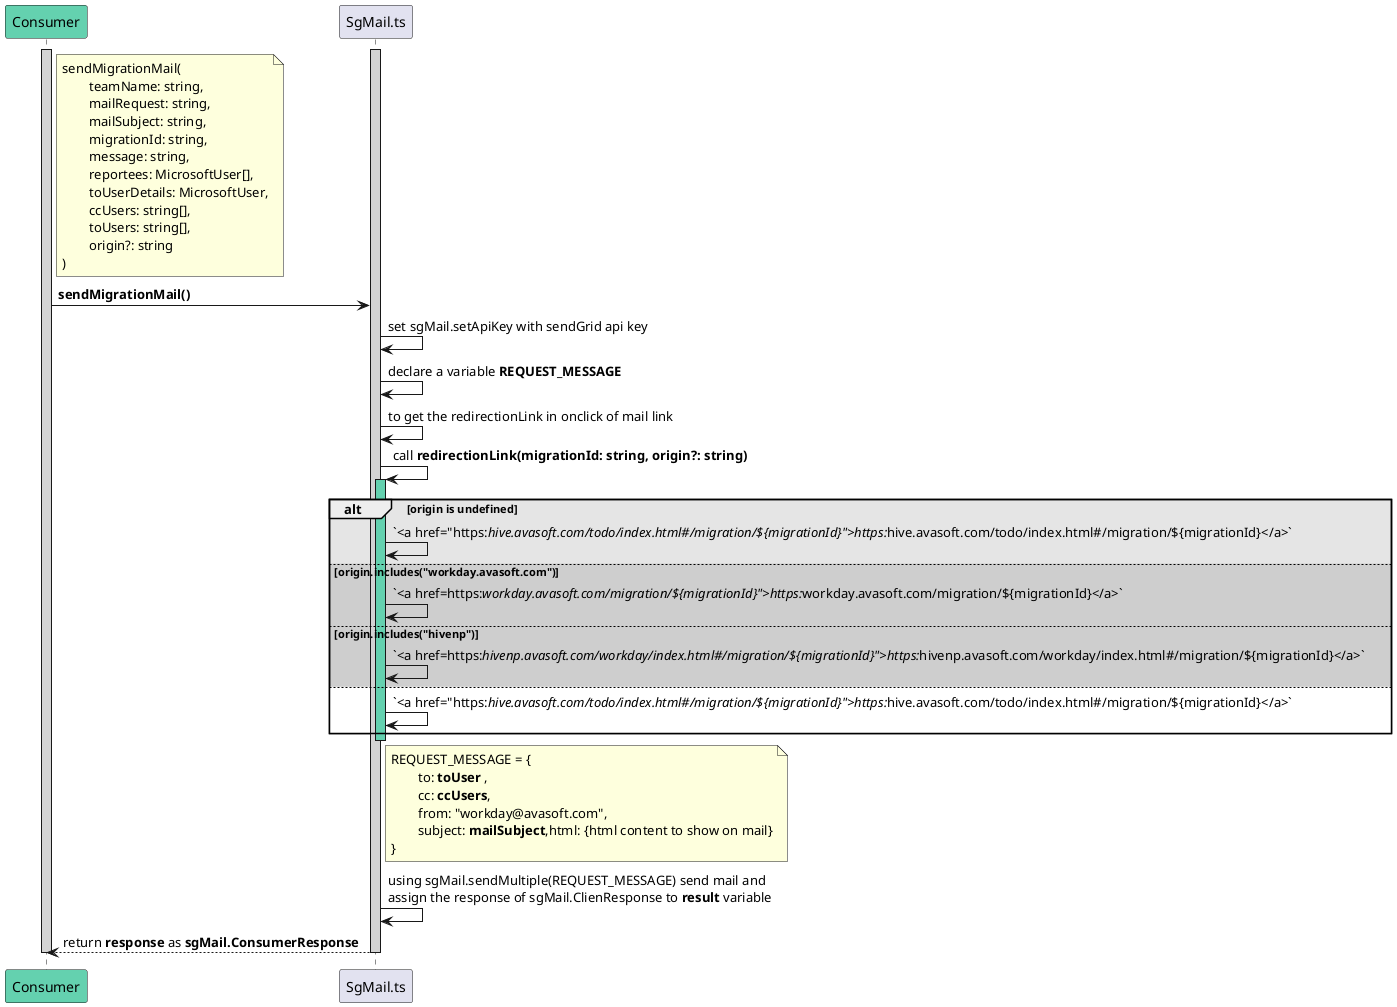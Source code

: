 @startuml getReporteeDetails method
participant Consumer #64D1AF
participant SgMail.ts

activate Consumer #D3D3D3
activate SgMail.ts #D3D3D3

note right of Consumer : sendMigrationMail(\n\tteamName: string,\n\tmailRequest: string,\n\tmailSubject: string,\n\tmigrationId: string,\n\tmessage: string,\n\treportees: MicrosoftUser[],\n\ttoUserDetails: MicrosoftUser,\n\tccUsers: string[],\n\ttoUsers: string[],\n\torigin?: string\n)
 
Consumer -> SgMail.ts : **sendMigrationMail()**

SgMail.ts -> SgMail.ts : set sgMail.setApiKey with sendGrid api key

SgMail.ts -> SgMail.ts : declare a variable **REQUEST_MESSAGE**

SgMail.ts -> SgMail.ts : to get the redirectionLink in onclick of mail link

SgMail.ts -> SgMail.ts : call **redirectionLink(migrationId: string, origin?: string)**

activate SgMail.ts #64D1AF

alt #0000001a origin is undefined
    SgMail.ts -> SgMail.ts : `<a href="https://hive.avasoft.com/todo/index.html#/migration/${migrationId}">https://hive.avasoft.com/todo/index.html#/migration/${migrationId}</a>`
else origin.includes("workday.avasoft.com")
    SgMail.ts -> SgMail.ts : `<a href=https://workday.avasoft.com/migration/${migrationId}">https://workday.avasoft.com/migration/${migrationId}</a>`
else origin.includes("hivenp")
    SgMail.ts -> SgMail.ts : `<a href=https://hivenp.avasoft.com/workday/index.html#/migration/${migrationId}">https://hivenp.avasoft.com/workday/index.html#/migration/${migrationId}</a>`
else #FFFFFF
    SgMail.ts -> SgMail.ts : `<a href="https://hive.avasoft.com/todo/index.html#/migration/${migrationId}">https://hive.avasoft.com/todo/index.html#/migration/${migrationId}</a>`
end

deactivate SgMail.ts 

note right of SgMail.ts : REQUEST_MESSAGE = {\n\tto: **toUser** , \n\tcc: **ccUsers**, \n\tfrom: "workday@avasoft.com", \n\tsubject: **mailSubject**,html: {html content to show on mail}\n}

SgMail.ts -> SgMail.ts : using sgMail.sendMultiple(REQUEST_MESSAGE) send mail and \nassign the response of sgMail.ClienResponse to **result** variable 

Consumer <-- SgMail.ts : return **response** as **sgMail.ConsumerResponse**
deactivate SgMail.ts
deactivate Consumer
@enduml
